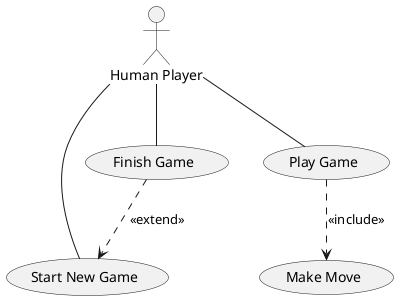 @startuml
actor "Human Player" as player
player -- (Start New Game)
player -- (Play Game)
player -- (Finish Game)
(Play Game) ..> (Make Move) : <<include>>
(Finish Game) ..> (Start New Game) : <<extend>>
@enduml
